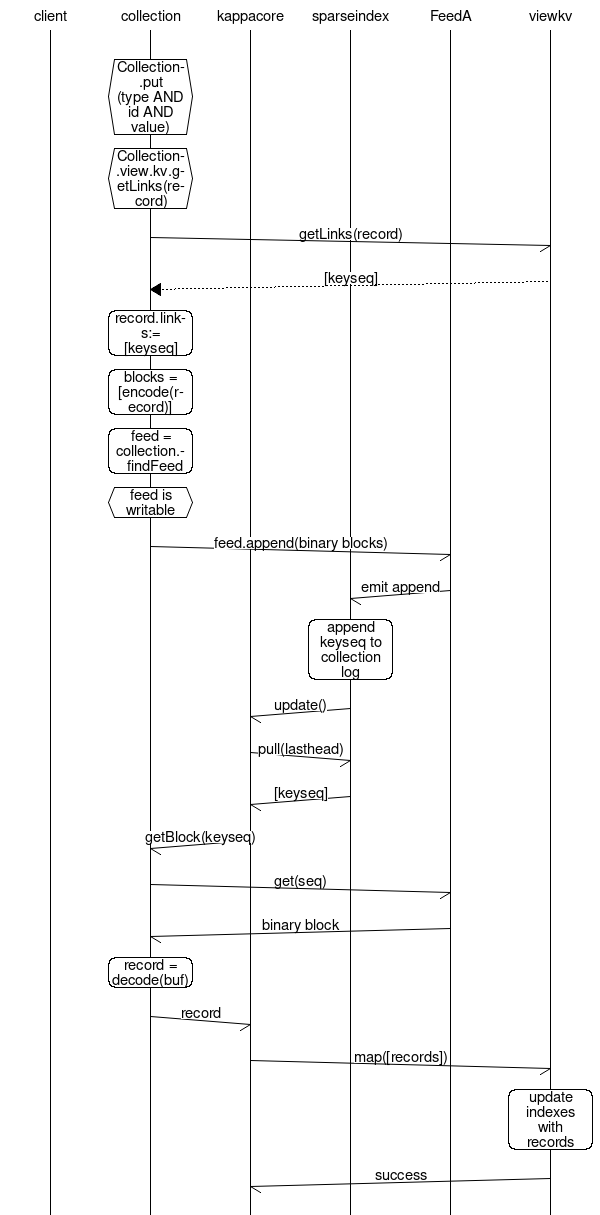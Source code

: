 msc {
  arcgradient = 8;
  client,collection,kappacore,sparseindex,FeedA, viewkv;
  |||;
  collection abox collection[label="Collection.put\n(type AND id AND value)"];
  collection abox collection[label="Collection.view.kv.getLinks(record)"];
  collection -> viewkv[label="getLinks(record)"];
  viewkv >> collection[label="[keyseq]"];
  collection rbox collection[label="record.links:= [keyseq]"];
  collection rbox collection[label="blocks = [encode(record)]"];
  collection rbox collection[label="feed = collection._findFeed"];
  collection abox collection[label="feed is writable"];
  collection -> FeedA[label="feed.append(binary blocks)"];
  FeedA -> sparseindex[label="emit append"];
  sparseindex rbox sparseindex[label="append keyseq to collection log"];
  sparseindex -> kappacore[label="update()"];
  kappacore -> sparseindex[label="pull(lasthead)"];
  kappacore <- sparseindex[label="[keyseq]"];
  kappacore -> collection[label="getBlock(keyseq)"];
  collection -> FeedA[label="get(seq)"];
  FeedA -> collection[label="binary block"];
  collection rbox collection[label="record = decode(buf)"];
  collection -> kappacore[label="record"];
  kappacore -> viewkv[label="map([records])"];
  viewkv rbox viewkv[label="update indexes with records"];
  viewkv -> kappacore[label="success"];
}